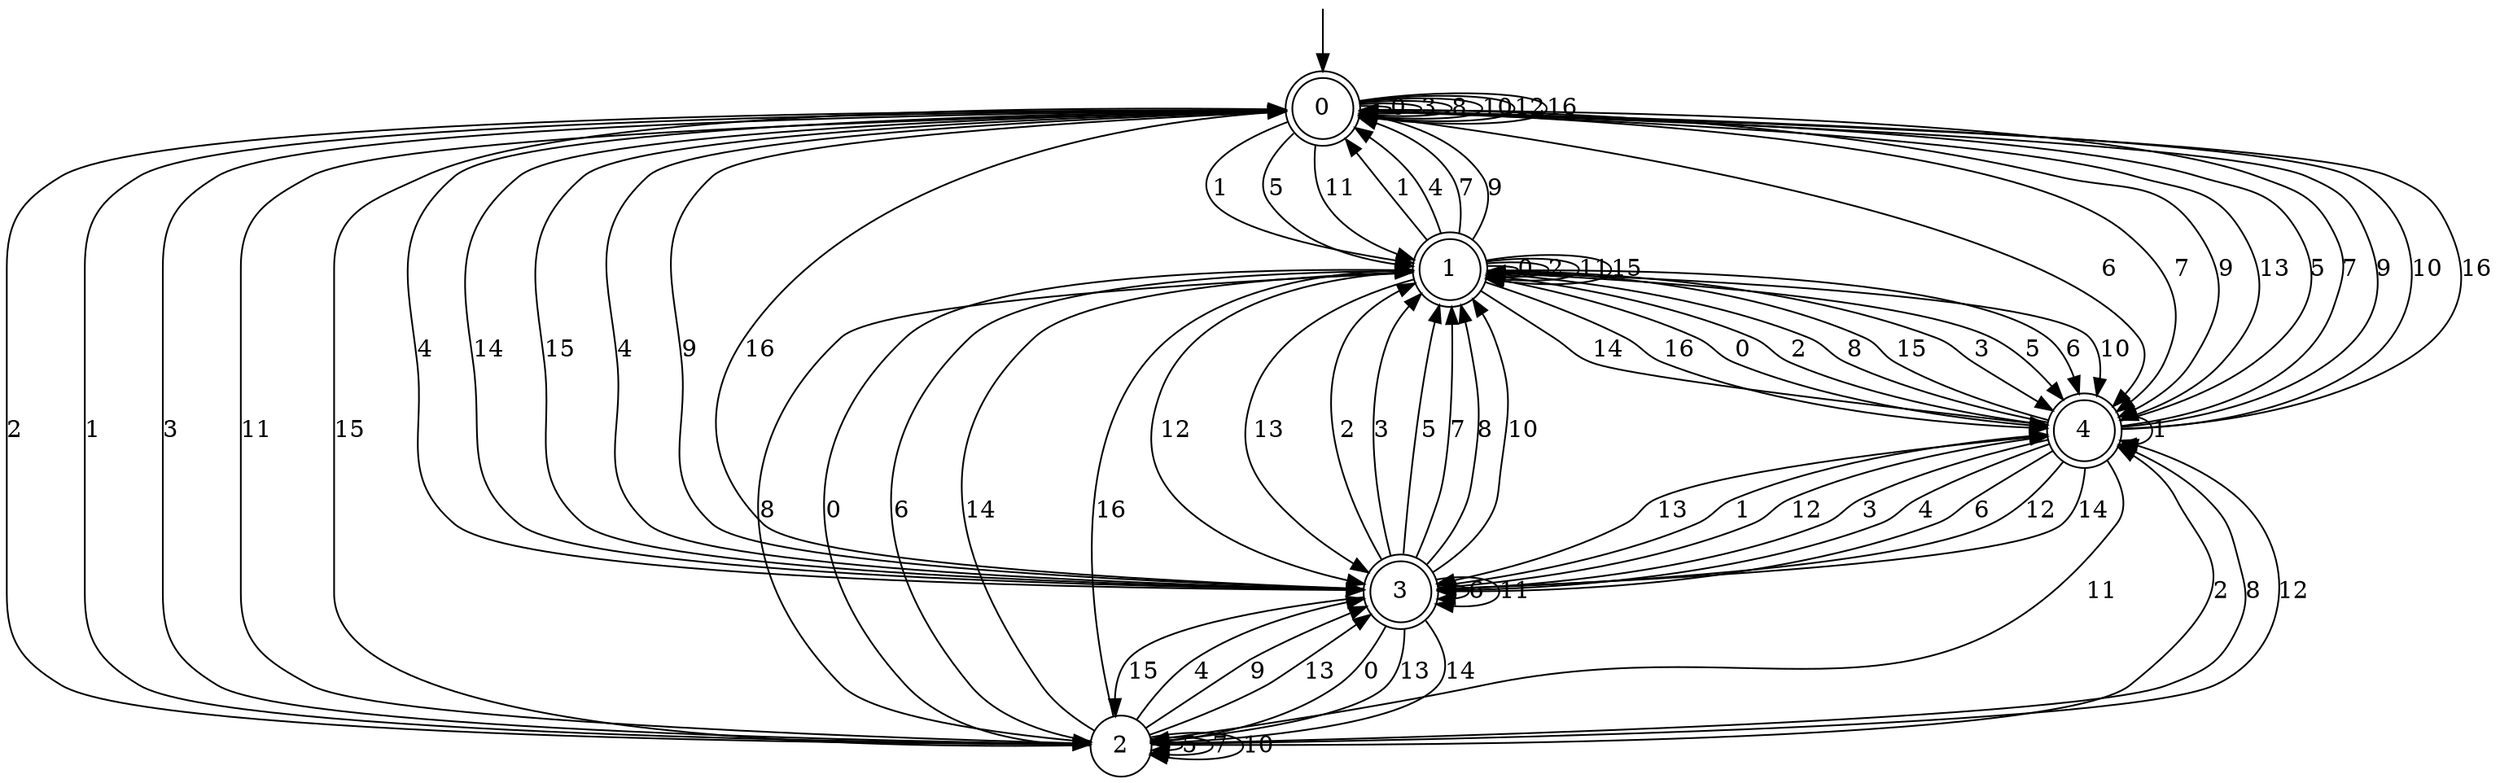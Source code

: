 digraph g {

	s0 [shape="doublecircle" label="0"];
	s1 [shape="doublecircle" label="1"];
	s2 [shape="circle" label="2"];
	s3 [shape="doublecircle" label="3"];
	s4 [shape="doublecircle" label="4"];
	s0 -> s0 [label="0"];
	s0 -> s1 [label="1"];
	s0 -> s2 [label="2"];
	s0 -> s0 [label="3"];
	s0 -> s3 [label="4"];
	s0 -> s1 [label="5"];
	s0 -> s4 [label="6"];
	s0 -> s4 [label="7"];
	s0 -> s0 [label="8"];
	s0 -> s4 [label="9"];
	s0 -> s0 [label="10"];
	s0 -> s1 [label="11"];
	s0 -> s0 [label="12"];
	s0 -> s4 [label="13"];
	s0 -> s3 [label="14"];
	s0 -> s3 [label="15"];
	s0 -> s0 [label="16"];
	s1 -> s1 [label="0"];
	s1 -> s0 [label="1"];
	s1 -> s1 [label="2"];
	s1 -> s4 [label="3"];
	s1 -> s0 [label="4"];
	s1 -> s4 [label="5"];
	s1 -> s4 [label="6"];
	s1 -> s0 [label="7"];
	s1 -> s2 [label="8"];
	s1 -> s0 [label="9"];
	s1 -> s4 [label="10"];
	s1 -> s1 [label="11"];
	s1 -> s3 [label="12"];
	s1 -> s3 [label="13"];
	s1 -> s4 [label="14"];
	s1 -> s1 [label="15"];
	s1 -> s4 [label="16"];
	s2 -> s1 [label="0"];
	s2 -> s0 [label="1"];
	s2 -> s4 [label="2"];
	s2 -> s0 [label="3"];
	s2 -> s3 [label="4"];
	s2 -> s2 [label="5"];
	s2 -> s1 [label="6"];
	s2 -> s2 [label="7"];
	s2 -> s4 [label="8"];
	s2 -> s3 [label="9"];
	s2 -> s2 [label="10"];
	s2 -> s0 [label="11"];
	s2 -> s4 [label="12"];
	s2 -> s3 [label="13"];
	s2 -> s1 [label="14"];
	s2 -> s0 [label="15"];
	s2 -> s1 [label="16"];
	s3 -> s2 [label="0"];
	s3 -> s4 [label="1"];
	s3 -> s1 [label="2"];
	s3 -> s1 [label="3"];
	s3 -> s0 [label="4"];
	s3 -> s1 [label="5"];
	s3 -> s3 [label="6"];
	s3 -> s1 [label="7"];
	s3 -> s1 [label="8"];
	s3 -> s0 [label="9"];
	s3 -> s1 [label="10"];
	s3 -> s3 [label="11"];
	s3 -> s4 [label="12"];
	s3 -> s2 [label="13"];
	s3 -> s2 [label="14"];
	s3 -> s2 [label="15"];
	s3 -> s0 [label="16"];
	s4 -> s1 [label="0"];
	s4 -> s4 [label="1"];
	s4 -> s1 [label="2"];
	s4 -> s3 [label="3"];
	s4 -> s3 [label="4"];
	s4 -> s0 [label="5"];
	s4 -> s3 [label="6"];
	s4 -> s0 [label="7"];
	s4 -> s1 [label="8"];
	s4 -> s0 [label="9"];
	s4 -> s0 [label="10"];
	s4 -> s2 [label="11"];
	s4 -> s3 [label="12"];
	s4 -> s3 [label="13"];
	s4 -> s3 [label="14"];
	s4 -> s1 [label="15"];
	s4 -> s0 [label="16"];

__start0 [label="" shape="none" width="0" height="0"];
__start0 -> s0;

}
